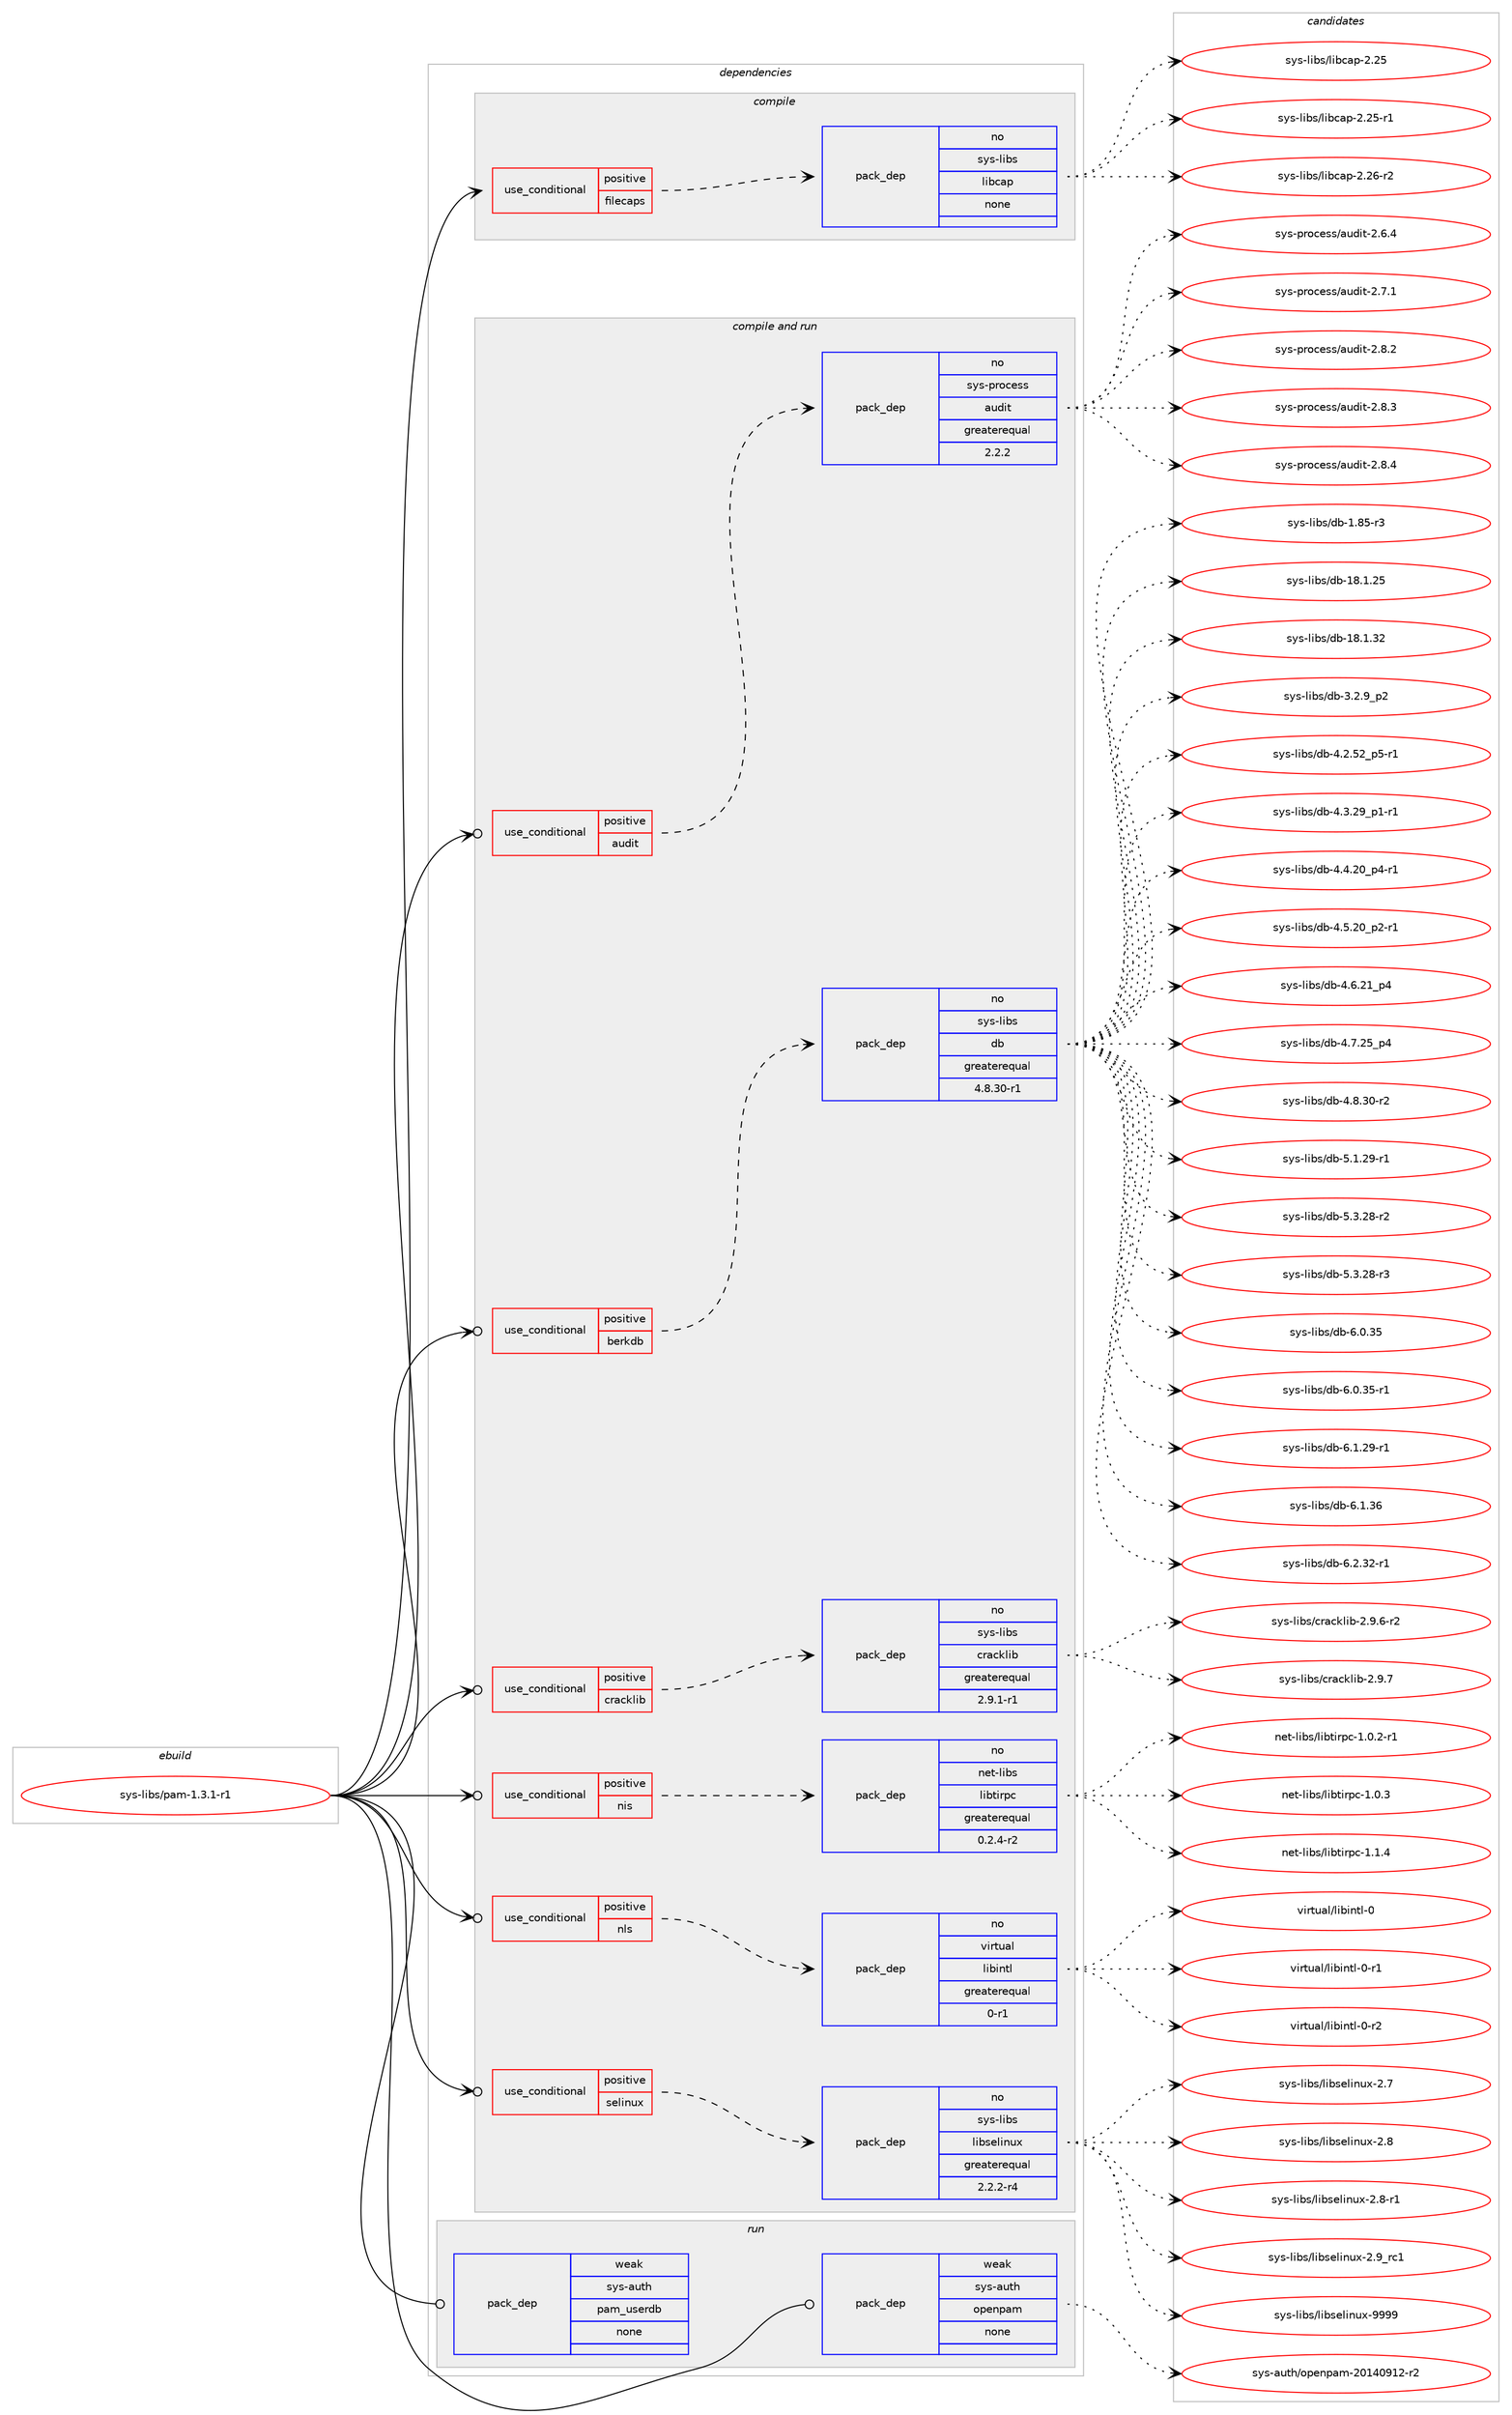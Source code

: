 digraph prolog {

# *************
# Graph options
# *************

newrank=true;
concentrate=true;
compound=true;
graph [rankdir=LR,fontname=Helvetica,fontsize=10,ranksep=1.5];#, ranksep=2.5, nodesep=0.2];
edge  [arrowhead=vee];
node  [fontname=Helvetica,fontsize=10];

# **********
# The ebuild
# **********

subgraph cluster_leftcol {
color=gray;
rank=same;
label=<<i>ebuild</i>>;
id [label="sys-libs/pam-1.3.1-r1", color=red, width=4, href="../sys-libs/pam-1.3.1-r1.svg"];
}

# ****************
# The dependencies
# ****************

subgraph cluster_midcol {
color=gray;
label=<<i>dependencies</i>>;
subgraph cluster_compile {
fillcolor="#eeeeee";
style=filled;
label=<<i>compile</i>>;
subgraph cond462181 {
dependency1739297 [label=<<TABLE BORDER="0" CELLBORDER="1" CELLSPACING="0" CELLPADDING="4"><TR><TD ROWSPAN="3" CELLPADDING="10">use_conditional</TD></TR><TR><TD>positive</TD></TR><TR><TD>filecaps</TD></TR></TABLE>>, shape=none, color=red];
subgraph pack1248374 {
dependency1739298 [label=<<TABLE BORDER="0" CELLBORDER="1" CELLSPACING="0" CELLPADDING="4" WIDTH="220"><TR><TD ROWSPAN="6" CELLPADDING="30">pack_dep</TD></TR><TR><TD WIDTH="110">no</TD></TR><TR><TD>sys-libs</TD></TR><TR><TD>libcap</TD></TR><TR><TD>none</TD></TR><TR><TD></TD></TR></TABLE>>, shape=none, color=blue];
}
dependency1739297:e -> dependency1739298:w [weight=20,style="dashed",arrowhead="vee"];
}
id:e -> dependency1739297:w [weight=20,style="solid",arrowhead="vee"];
}
subgraph cluster_compileandrun {
fillcolor="#eeeeee";
style=filled;
label=<<i>compile and run</i>>;
subgraph cond462182 {
dependency1739299 [label=<<TABLE BORDER="0" CELLBORDER="1" CELLSPACING="0" CELLPADDING="4"><TR><TD ROWSPAN="3" CELLPADDING="10">use_conditional</TD></TR><TR><TD>positive</TD></TR><TR><TD>audit</TD></TR></TABLE>>, shape=none, color=red];
subgraph pack1248375 {
dependency1739300 [label=<<TABLE BORDER="0" CELLBORDER="1" CELLSPACING="0" CELLPADDING="4" WIDTH="220"><TR><TD ROWSPAN="6" CELLPADDING="30">pack_dep</TD></TR><TR><TD WIDTH="110">no</TD></TR><TR><TD>sys-process</TD></TR><TR><TD>audit</TD></TR><TR><TD>greaterequal</TD></TR><TR><TD>2.2.2</TD></TR></TABLE>>, shape=none, color=blue];
}
dependency1739299:e -> dependency1739300:w [weight=20,style="dashed",arrowhead="vee"];
}
id:e -> dependency1739299:w [weight=20,style="solid",arrowhead="odotvee"];
subgraph cond462183 {
dependency1739301 [label=<<TABLE BORDER="0" CELLBORDER="1" CELLSPACING="0" CELLPADDING="4"><TR><TD ROWSPAN="3" CELLPADDING="10">use_conditional</TD></TR><TR><TD>positive</TD></TR><TR><TD>berkdb</TD></TR></TABLE>>, shape=none, color=red];
subgraph pack1248376 {
dependency1739302 [label=<<TABLE BORDER="0" CELLBORDER="1" CELLSPACING="0" CELLPADDING="4" WIDTH="220"><TR><TD ROWSPAN="6" CELLPADDING="30">pack_dep</TD></TR><TR><TD WIDTH="110">no</TD></TR><TR><TD>sys-libs</TD></TR><TR><TD>db</TD></TR><TR><TD>greaterequal</TD></TR><TR><TD>4.8.30-r1</TD></TR></TABLE>>, shape=none, color=blue];
}
dependency1739301:e -> dependency1739302:w [weight=20,style="dashed",arrowhead="vee"];
}
id:e -> dependency1739301:w [weight=20,style="solid",arrowhead="odotvee"];
subgraph cond462184 {
dependency1739303 [label=<<TABLE BORDER="0" CELLBORDER="1" CELLSPACING="0" CELLPADDING="4"><TR><TD ROWSPAN="3" CELLPADDING="10">use_conditional</TD></TR><TR><TD>positive</TD></TR><TR><TD>cracklib</TD></TR></TABLE>>, shape=none, color=red];
subgraph pack1248377 {
dependency1739304 [label=<<TABLE BORDER="0" CELLBORDER="1" CELLSPACING="0" CELLPADDING="4" WIDTH="220"><TR><TD ROWSPAN="6" CELLPADDING="30">pack_dep</TD></TR><TR><TD WIDTH="110">no</TD></TR><TR><TD>sys-libs</TD></TR><TR><TD>cracklib</TD></TR><TR><TD>greaterequal</TD></TR><TR><TD>2.9.1-r1</TD></TR></TABLE>>, shape=none, color=blue];
}
dependency1739303:e -> dependency1739304:w [weight=20,style="dashed",arrowhead="vee"];
}
id:e -> dependency1739303:w [weight=20,style="solid",arrowhead="odotvee"];
subgraph cond462185 {
dependency1739305 [label=<<TABLE BORDER="0" CELLBORDER="1" CELLSPACING="0" CELLPADDING="4"><TR><TD ROWSPAN="3" CELLPADDING="10">use_conditional</TD></TR><TR><TD>positive</TD></TR><TR><TD>nis</TD></TR></TABLE>>, shape=none, color=red];
subgraph pack1248378 {
dependency1739306 [label=<<TABLE BORDER="0" CELLBORDER="1" CELLSPACING="0" CELLPADDING="4" WIDTH="220"><TR><TD ROWSPAN="6" CELLPADDING="30">pack_dep</TD></TR><TR><TD WIDTH="110">no</TD></TR><TR><TD>net-libs</TD></TR><TR><TD>libtirpc</TD></TR><TR><TD>greaterequal</TD></TR><TR><TD>0.2.4-r2</TD></TR></TABLE>>, shape=none, color=blue];
}
dependency1739305:e -> dependency1739306:w [weight=20,style="dashed",arrowhead="vee"];
}
id:e -> dependency1739305:w [weight=20,style="solid",arrowhead="odotvee"];
subgraph cond462186 {
dependency1739307 [label=<<TABLE BORDER="0" CELLBORDER="1" CELLSPACING="0" CELLPADDING="4"><TR><TD ROWSPAN="3" CELLPADDING="10">use_conditional</TD></TR><TR><TD>positive</TD></TR><TR><TD>nls</TD></TR></TABLE>>, shape=none, color=red];
subgraph pack1248379 {
dependency1739308 [label=<<TABLE BORDER="0" CELLBORDER="1" CELLSPACING="0" CELLPADDING="4" WIDTH="220"><TR><TD ROWSPAN="6" CELLPADDING="30">pack_dep</TD></TR><TR><TD WIDTH="110">no</TD></TR><TR><TD>virtual</TD></TR><TR><TD>libintl</TD></TR><TR><TD>greaterequal</TD></TR><TR><TD>0-r1</TD></TR></TABLE>>, shape=none, color=blue];
}
dependency1739307:e -> dependency1739308:w [weight=20,style="dashed",arrowhead="vee"];
}
id:e -> dependency1739307:w [weight=20,style="solid",arrowhead="odotvee"];
subgraph cond462187 {
dependency1739309 [label=<<TABLE BORDER="0" CELLBORDER="1" CELLSPACING="0" CELLPADDING="4"><TR><TD ROWSPAN="3" CELLPADDING="10">use_conditional</TD></TR><TR><TD>positive</TD></TR><TR><TD>selinux</TD></TR></TABLE>>, shape=none, color=red];
subgraph pack1248380 {
dependency1739310 [label=<<TABLE BORDER="0" CELLBORDER="1" CELLSPACING="0" CELLPADDING="4" WIDTH="220"><TR><TD ROWSPAN="6" CELLPADDING="30">pack_dep</TD></TR><TR><TD WIDTH="110">no</TD></TR><TR><TD>sys-libs</TD></TR><TR><TD>libselinux</TD></TR><TR><TD>greaterequal</TD></TR><TR><TD>2.2.2-r4</TD></TR></TABLE>>, shape=none, color=blue];
}
dependency1739309:e -> dependency1739310:w [weight=20,style="dashed",arrowhead="vee"];
}
id:e -> dependency1739309:w [weight=20,style="solid",arrowhead="odotvee"];
}
subgraph cluster_run {
fillcolor="#eeeeee";
style=filled;
label=<<i>run</i>>;
subgraph pack1248381 {
dependency1739311 [label=<<TABLE BORDER="0" CELLBORDER="1" CELLSPACING="0" CELLPADDING="4" WIDTH="220"><TR><TD ROWSPAN="6" CELLPADDING="30">pack_dep</TD></TR><TR><TD WIDTH="110">weak</TD></TR><TR><TD>sys-auth</TD></TR><TR><TD>openpam</TD></TR><TR><TD>none</TD></TR><TR><TD></TD></TR></TABLE>>, shape=none, color=blue];
}
id:e -> dependency1739311:w [weight=20,style="solid",arrowhead="odot"];
subgraph pack1248382 {
dependency1739312 [label=<<TABLE BORDER="0" CELLBORDER="1" CELLSPACING="0" CELLPADDING="4" WIDTH="220"><TR><TD ROWSPAN="6" CELLPADDING="30">pack_dep</TD></TR><TR><TD WIDTH="110">weak</TD></TR><TR><TD>sys-auth</TD></TR><TR><TD>pam_userdb</TD></TR><TR><TD>none</TD></TR><TR><TD></TD></TR></TABLE>>, shape=none, color=blue];
}
id:e -> dependency1739312:w [weight=20,style="solid",arrowhead="odot"];
}
}

# **************
# The candidates
# **************

subgraph cluster_choices {
rank=same;
color=gray;
label=<<i>candidates</i>>;

subgraph choice1248374 {
color=black;
nodesep=1;
choice1151211154510810598115471081059899971124550465053 [label="sys-libs/libcap-2.25", color=red, width=4,href="../sys-libs/libcap-2.25.svg"];
choice11512111545108105981154710810598999711245504650534511449 [label="sys-libs/libcap-2.25-r1", color=red, width=4,href="../sys-libs/libcap-2.25-r1.svg"];
choice11512111545108105981154710810598999711245504650544511450 [label="sys-libs/libcap-2.26-r2", color=red, width=4,href="../sys-libs/libcap-2.26-r2.svg"];
dependency1739298:e -> choice1151211154510810598115471081059899971124550465053:w [style=dotted,weight="100"];
dependency1739298:e -> choice11512111545108105981154710810598999711245504650534511449:w [style=dotted,weight="100"];
dependency1739298:e -> choice11512111545108105981154710810598999711245504650544511450:w [style=dotted,weight="100"];
}
subgraph choice1248375 {
color=black;
nodesep=1;
choice11512111545112114111991011151154797117100105116455046544652 [label="sys-process/audit-2.6.4", color=red, width=4,href="../sys-process/audit-2.6.4.svg"];
choice11512111545112114111991011151154797117100105116455046554649 [label="sys-process/audit-2.7.1", color=red, width=4,href="../sys-process/audit-2.7.1.svg"];
choice11512111545112114111991011151154797117100105116455046564650 [label="sys-process/audit-2.8.2", color=red, width=4,href="../sys-process/audit-2.8.2.svg"];
choice11512111545112114111991011151154797117100105116455046564651 [label="sys-process/audit-2.8.3", color=red, width=4,href="../sys-process/audit-2.8.3.svg"];
choice11512111545112114111991011151154797117100105116455046564652 [label="sys-process/audit-2.8.4", color=red, width=4,href="../sys-process/audit-2.8.4.svg"];
dependency1739300:e -> choice11512111545112114111991011151154797117100105116455046544652:w [style=dotted,weight="100"];
dependency1739300:e -> choice11512111545112114111991011151154797117100105116455046554649:w [style=dotted,weight="100"];
dependency1739300:e -> choice11512111545112114111991011151154797117100105116455046564650:w [style=dotted,weight="100"];
dependency1739300:e -> choice11512111545112114111991011151154797117100105116455046564651:w [style=dotted,weight="100"];
dependency1739300:e -> choice11512111545112114111991011151154797117100105116455046564652:w [style=dotted,weight="100"];
}
subgraph choice1248376 {
color=black;
nodesep=1;
choice1151211154510810598115471009845494656534511451 [label="sys-libs/db-1.85-r3", color=red, width=4,href="../sys-libs/db-1.85-r3.svg"];
choice115121115451081059811547100984549564649465053 [label="sys-libs/db-18.1.25", color=red, width=4,href="../sys-libs/db-18.1.25.svg"];
choice115121115451081059811547100984549564649465150 [label="sys-libs/db-18.1.32", color=red, width=4,href="../sys-libs/db-18.1.32.svg"];
choice115121115451081059811547100984551465046579511250 [label="sys-libs/db-3.2.9_p2", color=red, width=4,href="../sys-libs/db-3.2.9_p2.svg"];
choice115121115451081059811547100984552465046535095112534511449 [label="sys-libs/db-4.2.52_p5-r1", color=red, width=4,href="../sys-libs/db-4.2.52_p5-r1.svg"];
choice115121115451081059811547100984552465146505795112494511449 [label="sys-libs/db-4.3.29_p1-r1", color=red, width=4,href="../sys-libs/db-4.3.29_p1-r1.svg"];
choice115121115451081059811547100984552465246504895112524511449 [label="sys-libs/db-4.4.20_p4-r1", color=red, width=4,href="../sys-libs/db-4.4.20_p4-r1.svg"];
choice115121115451081059811547100984552465346504895112504511449 [label="sys-libs/db-4.5.20_p2-r1", color=red, width=4,href="../sys-libs/db-4.5.20_p2-r1.svg"];
choice11512111545108105981154710098455246544650499511252 [label="sys-libs/db-4.6.21_p4", color=red, width=4,href="../sys-libs/db-4.6.21_p4.svg"];
choice11512111545108105981154710098455246554650539511252 [label="sys-libs/db-4.7.25_p4", color=red, width=4,href="../sys-libs/db-4.7.25_p4.svg"];
choice11512111545108105981154710098455246564651484511450 [label="sys-libs/db-4.8.30-r2", color=red, width=4,href="../sys-libs/db-4.8.30-r2.svg"];
choice11512111545108105981154710098455346494650574511449 [label="sys-libs/db-5.1.29-r1", color=red, width=4,href="../sys-libs/db-5.1.29-r1.svg"];
choice11512111545108105981154710098455346514650564511450 [label="sys-libs/db-5.3.28-r2", color=red, width=4,href="../sys-libs/db-5.3.28-r2.svg"];
choice11512111545108105981154710098455346514650564511451 [label="sys-libs/db-5.3.28-r3", color=red, width=4,href="../sys-libs/db-5.3.28-r3.svg"];
choice1151211154510810598115471009845544648465153 [label="sys-libs/db-6.0.35", color=red, width=4,href="../sys-libs/db-6.0.35.svg"];
choice11512111545108105981154710098455446484651534511449 [label="sys-libs/db-6.0.35-r1", color=red, width=4,href="../sys-libs/db-6.0.35-r1.svg"];
choice11512111545108105981154710098455446494650574511449 [label="sys-libs/db-6.1.29-r1", color=red, width=4,href="../sys-libs/db-6.1.29-r1.svg"];
choice1151211154510810598115471009845544649465154 [label="sys-libs/db-6.1.36", color=red, width=4,href="../sys-libs/db-6.1.36.svg"];
choice11512111545108105981154710098455446504651504511449 [label="sys-libs/db-6.2.32-r1", color=red, width=4,href="../sys-libs/db-6.2.32-r1.svg"];
dependency1739302:e -> choice1151211154510810598115471009845494656534511451:w [style=dotted,weight="100"];
dependency1739302:e -> choice115121115451081059811547100984549564649465053:w [style=dotted,weight="100"];
dependency1739302:e -> choice115121115451081059811547100984549564649465150:w [style=dotted,weight="100"];
dependency1739302:e -> choice115121115451081059811547100984551465046579511250:w [style=dotted,weight="100"];
dependency1739302:e -> choice115121115451081059811547100984552465046535095112534511449:w [style=dotted,weight="100"];
dependency1739302:e -> choice115121115451081059811547100984552465146505795112494511449:w [style=dotted,weight="100"];
dependency1739302:e -> choice115121115451081059811547100984552465246504895112524511449:w [style=dotted,weight="100"];
dependency1739302:e -> choice115121115451081059811547100984552465346504895112504511449:w [style=dotted,weight="100"];
dependency1739302:e -> choice11512111545108105981154710098455246544650499511252:w [style=dotted,weight="100"];
dependency1739302:e -> choice11512111545108105981154710098455246554650539511252:w [style=dotted,weight="100"];
dependency1739302:e -> choice11512111545108105981154710098455246564651484511450:w [style=dotted,weight="100"];
dependency1739302:e -> choice11512111545108105981154710098455346494650574511449:w [style=dotted,weight="100"];
dependency1739302:e -> choice11512111545108105981154710098455346514650564511450:w [style=dotted,weight="100"];
dependency1739302:e -> choice11512111545108105981154710098455346514650564511451:w [style=dotted,weight="100"];
dependency1739302:e -> choice1151211154510810598115471009845544648465153:w [style=dotted,weight="100"];
dependency1739302:e -> choice11512111545108105981154710098455446484651534511449:w [style=dotted,weight="100"];
dependency1739302:e -> choice11512111545108105981154710098455446494650574511449:w [style=dotted,weight="100"];
dependency1739302:e -> choice1151211154510810598115471009845544649465154:w [style=dotted,weight="100"];
dependency1739302:e -> choice11512111545108105981154710098455446504651504511449:w [style=dotted,weight="100"];
}
subgraph choice1248377 {
color=black;
nodesep=1;
choice115121115451081059811547991149799107108105984550465746544511450 [label="sys-libs/cracklib-2.9.6-r2", color=red, width=4,href="../sys-libs/cracklib-2.9.6-r2.svg"];
choice11512111545108105981154799114979910710810598455046574655 [label="sys-libs/cracklib-2.9.7", color=red, width=4,href="../sys-libs/cracklib-2.9.7.svg"];
dependency1739304:e -> choice115121115451081059811547991149799107108105984550465746544511450:w [style=dotted,weight="100"];
dependency1739304:e -> choice11512111545108105981154799114979910710810598455046574655:w [style=dotted,weight="100"];
}
subgraph choice1248378 {
color=black;
nodesep=1;
choice11010111645108105981154710810598116105114112994549464846504511449 [label="net-libs/libtirpc-1.0.2-r1", color=red, width=4,href="../net-libs/libtirpc-1.0.2-r1.svg"];
choice1101011164510810598115471081059811610511411299454946484651 [label="net-libs/libtirpc-1.0.3", color=red, width=4,href="../net-libs/libtirpc-1.0.3.svg"];
choice1101011164510810598115471081059811610511411299454946494652 [label="net-libs/libtirpc-1.1.4", color=red, width=4,href="../net-libs/libtirpc-1.1.4.svg"];
dependency1739306:e -> choice11010111645108105981154710810598116105114112994549464846504511449:w [style=dotted,weight="100"];
dependency1739306:e -> choice1101011164510810598115471081059811610511411299454946484651:w [style=dotted,weight="100"];
dependency1739306:e -> choice1101011164510810598115471081059811610511411299454946494652:w [style=dotted,weight="100"];
}
subgraph choice1248379 {
color=black;
nodesep=1;
choice1181051141161179710847108105981051101161084548 [label="virtual/libintl-0", color=red, width=4,href="../virtual/libintl-0.svg"];
choice11810511411611797108471081059810511011610845484511449 [label="virtual/libintl-0-r1", color=red, width=4,href="../virtual/libintl-0-r1.svg"];
choice11810511411611797108471081059810511011610845484511450 [label="virtual/libintl-0-r2", color=red, width=4,href="../virtual/libintl-0-r2.svg"];
dependency1739308:e -> choice1181051141161179710847108105981051101161084548:w [style=dotted,weight="100"];
dependency1739308:e -> choice11810511411611797108471081059810511011610845484511449:w [style=dotted,weight="100"];
dependency1739308:e -> choice11810511411611797108471081059810511011610845484511450:w [style=dotted,weight="100"];
}
subgraph choice1248380 {
color=black;
nodesep=1;
choice1151211154510810598115471081059811510110810511011712045504655 [label="sys-libs/libselinux-2.7", color=red, width=4,href="../sys-libs/libselinux-2.7.svg"];
choice1151211154510810598115471081059811510110810511011712045504656 [label="sys-libs/libselinux-2.8", color=red, width=4,href="../sys-libs/libselinux-2.8.svg"];
choice11512111545108105981154710810598115101108105110117120455046564511449 [label="sys-libs/libselinux-2.8-r1", color=red, width=4,href="../sys-libs/libselinux-2.8-r1.svg"];
choice1151211154510810598115471081059811510110810511011712045504657951149949 [label="sys-libs/libselinux-2.9_rc1", color=red, width=4,href="../sys-libs/libselinux-2.9_rc1.svg"];
choice115121115451081059811547108105981151011081051101171204557575757 [label="sys-libs/libselinux-9999", color=red, width=4,href="../sys-libs/libselinux-9999.svg"];
dependency1739310:e -> choice1151211154510810598115471081059811510110810511011712045504655:w [style=dotted,weight="100"];
dependency1739310:e -> choice1151211154510810598115471081059811510110810511011712045504656:w [style=dotted,weight="100"];
dependency1739310:e -> choice11512111545108105981154710810598115101108105110117120455046564511449:w [style=dotted,weight="100"];
dependency1739310:e -> choice1151211154510810598115471081059811510110810511011712045504657951149949:w [style=dotted,weight="100"];
dependency1739310:e -> choice115121115451081059811547108105981151011081051101171204557575757:w [style=dotted,weight="100"];
}
subgraph choice1248381 {
color=black;
nodesep=1;
choice115121115459711711610447111112101110112971094550484952485749504511450 [label="sys-auth/openpam-20140912-r2", color=red, width=4,href="../sys-auth/openpam-20140912-r2.svg"];
dependency1739311:e -> choice115121115459711711610447111112101110112971094550484952485749504511450:w [style=dotted,weight="100"];
}
subgraph choice1248382 {
color=black;
nodesep=1;
}
}

}
